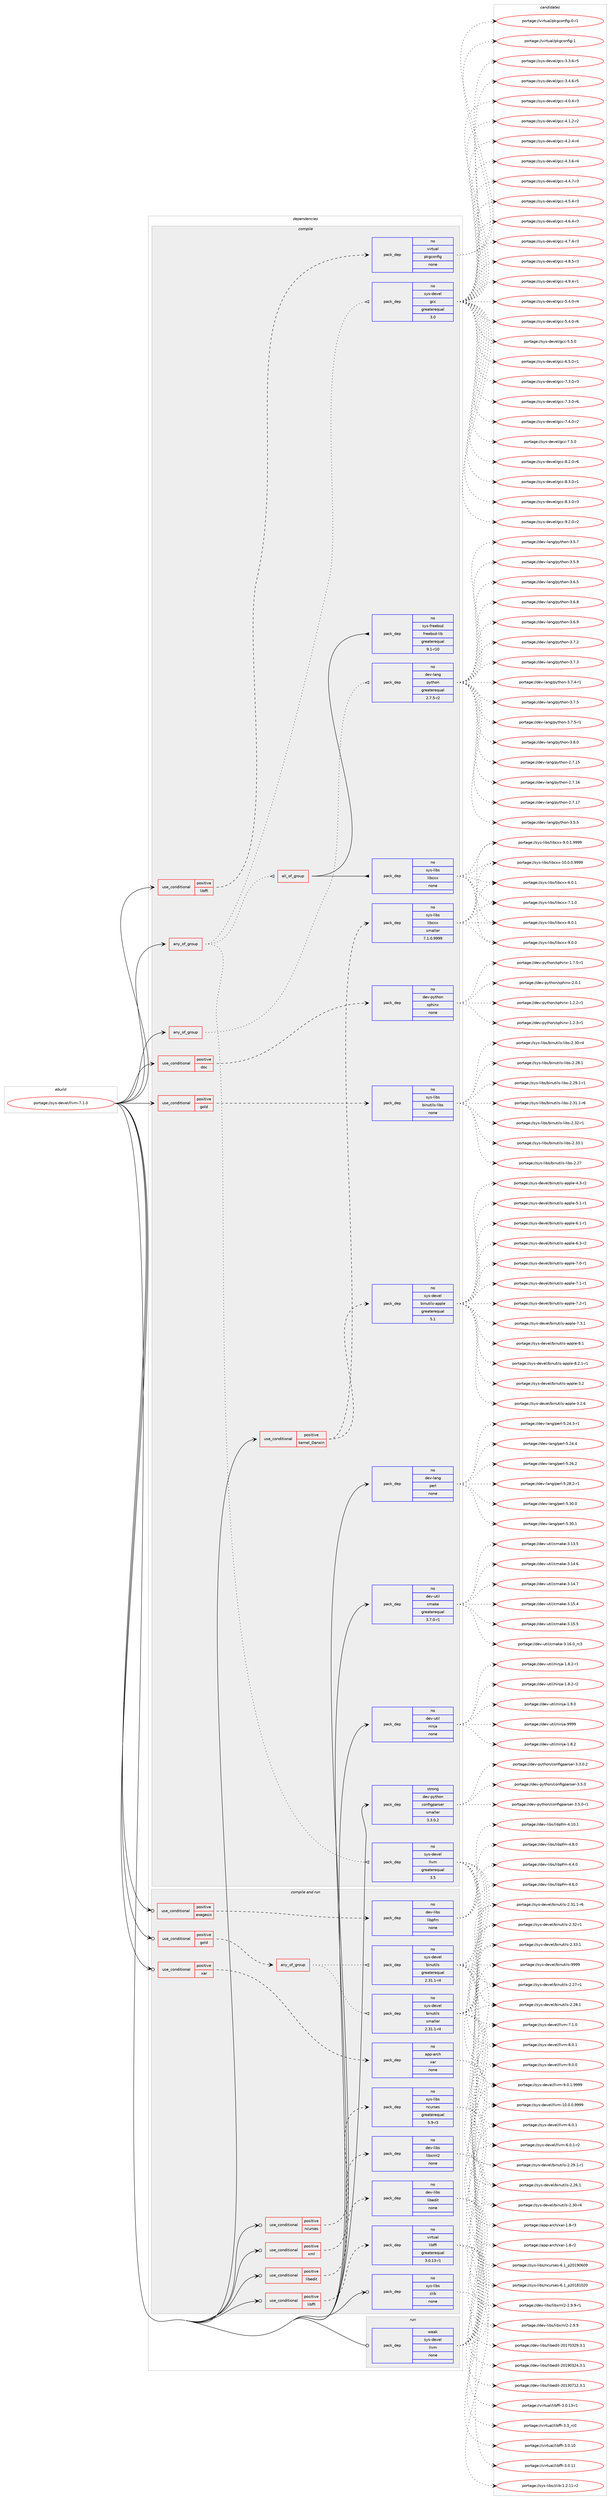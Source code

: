 digraph prolog {

# *************
# Graph options
# *************

newrank=true;
concentrate=true;
compound=true;
graph [rankdir=LR,fontname=Helvetica,fontsize=10,ranksep=1.5];#, ranksep=2.5, nodesep=0.2];
edge  [arrowhead=vee];
node  [fontname=Helvetica,fontsize=10];

# **********
# The ebuild
# **********

subgraph cluster_leftcol {
color=gray;
rank=same;
label=<<i>ebuild</i>>;
id [label="portage://sys-devel/llvm-7.1.0", color=red, width=4, href="../sys-devel/llvm-7.1.0.svg"];
}

# ****************
# The dependencies
# ****************

subgraph cluster_midcol {
color=gray;
label=<<i>dependencies</i>>;
subgraph cluster_compile {
fillcolor="#eeeeee";
style=filled;
label=<<i>compile</i>>;
subgraph any6838 {
dependency423828 [label=<<TABLE BORDER="0" CELLBORDER="1" CELLSPACING="0" CELLPADDING="4"><TR><TD CELLPADDING="10">any_of_group</TD></TR></TABLE>>, shape=none, color=red];subgraph pack314153 {
dependency423829 [label=<<TABLE BORDER="0" CELLBORDER="1" CELLSPACING="0" CELLPADDING="4" WIDTH="220"><TR><TD ROWSPAN="6" CELLPADDING="30">pack_dep</TD></TR><TR><TD WIDTH="110">no</TD></TR><TR><TD>dev-lang</TD></TR><TR><TD>python</TD></TR><TR><TD>greaterequal</TD></TR><TR><TD>2.7.5-r2</TD></TR></TABLE>>, shape=none, color=blue];
}
dependency423828:e -> dependency423829:w [weight=20,style="dotted",arrowhead="oinv"];
}
id:e -> dependency423828:w [weight=20,style="solid",arrowhead="vee"];
subgraph any6839 {
dependency423830 [label=<<TABLE BORDER="0" CELLBORDER="1" CELLSPACING="0" CELLPADDING="4"><TR><TD CELLPADDING="10">any_of_group</TD></TR></TABLE>>, shape=none, color=red];subgraph pack314154 {
dependency423831 [label=<<TABLE BORDER="0" CELLBORDER="1" CELLSPACING="0" CELLPADDING="4" WIDTH="220"><TR><TD ROWSPAN="6" CELLPADDING="30">pack_dep</TD></TR><TR><TD WIDTH="110">no</TD></TR><TR><TD>sys-devel</TD></TR><TR><TD>gcc</TD></TR><TR><TD>greaterequal</TD></TR><TR><TD>3.0</TD></TR></TABLE>>, shape=none, color=blue];
}
dependency423830:e -> dependency423831:w [weight=20,style="dotted",arrowhead="oinv"];
subgraph pack314155 {
dependency423832 [label=<<TABLE BORDER="0" CELLBORDER="1" CELLSPACING="0" CELLPADDING="4" WIDTH="220"><TR><TD ROWSPAN="6" CELLPADDING="30">pack_dep</TD></TR><TR><TD WIDTH="110">no</TD></TR><TR><TD>sys-devel</TD></TR><TR><TD>llvm</TD></TR><TR><TD>greaterequal</TD></TR><TR><TD>3.5</TD></TR></TABLE>>, shape=none, color=blue];
}
dependency423830:e -> dependency423832:w [weight=20,style="dotted",arrowhead="oinv"];
subgraph all235 {
dependency423833 [label=<<TABLE BORDER="0" CELLBORDER="1" CELLSPACING="0" CELLPADDING="4"><TR><TD CELLPADDING="10">all_of_group</TD></TR></TABLE>>, shape=none, color=red];subgraph pack314156 {
dependency423834 [label=<<TABLE BORDER="0" CELLBORDER="1" CELLSPACING="0" CELLPADDING="4" WIDTH="220"><TR><TD ROWSPAN="6" CELLPADDING="30">pack_dep</TD></TR><TR><TD WIDTH="110">no</TD></TR><TR><TD>sys-freebsd</TD></TR><TR><TD>freebsd-lib</TD></TR><TR><TD>greaterequal</TD></TR><TR><TD>9.1-r10</TD></TR></TABLE>>, shape=none, color=blue];
}
dependency423833:e -> dependency423834:w [weight=20,style="solid",arrowhead="inv"];
subgraph pack314157 {
dependency423835 [label=<<TABLE BORDER="0" CELLBORDER="1" CELLSPACING="0" CELLPADDING="4" WIDTH="220"><TR><TD ROWSPAN="6" CELLPADDING="30">pack_dep</TD></TR><TR><TD WIDTH="110">no</TD></TR><TR><TD>sys-libs</TD></TR><TR><TD>libcxx</TD></TR><TR><TD>none</TD></TR><TR><TD></TD></TR></TABLE>>, shape=none, color=blue];
}
dependency423833:e -> dependency423835:w [weight=20,style="solid",arrowhead="inv"];
}
dependency423830:e -> dependency423833:w [weight=20,style="dotted",arrowhead="oinv"];
}
id:e -> dependency423830:w [weight=20,style="solid",arrowhead="vee"];
subgraph cond102605 {
dependency423836 [label=<<TABLE BORDER="0" CELLBORDER="1" CELLSPACING="0" CELLPADDING="4"><TR><TD ROWSPAN="3" CELLPADDING="10">use_conditional</TD></TR><TR><TD>positive</TD></TR><TR><TD>doc</TD></TR></TABLE>>, shape=none, color=red];
subgraph pack314158 {
dependency423837 [label=<<TABLE BORDER="0" CELLBORDER="1" CELLSPACING="0" CELLPADDING="4" WIDTH="220"><TR><TD ROWSPAN="6" CELLPADDING="30">pack_dep</TD></TR><TR><TD WIDTH="110">no</TD></TR><TR><TD>dev-python</TD></TR><TR><TD>sphinx</TD></TR><TR><TD>none</TD></TR><TR><TD></TD></TR></TABLE>>, shape=none, color=blue];
}
dependency423836:e -> dependency423837:w [weight=20,style="dashed",arrowhead="vee"];
}
id:e -> dependency423836:w [weight=20,style="solid",arrowhead="vee"];
subgraph cond102606 {
dependency423838 [label=<<TABLE BORDER="0" CELLBORDER="1" CELLSPACING="0" CELLPADDING="4"><TR><TD ROWSPAN="3" CELLPADDING="10">use_conditional</TD></TR><TR><TD>positive</TD></TR><TR><TD>gold</TD></TR></TABLE>>, shape=none, color=red];
subgraph pack314159 {
dependency423839 [label=<<TABLE BORDER="0" CELLBORDER="1" CELLSPACING="0" CELLPADDING="4" WIDTH="220"><TR><TD ROWSPAN="6" CELLPADDING="30">pack_dep</TD></TR><TR><TD WIDTH="110">no</TD></TR><TR><TD>sys-libs</TD></TR><TR><TD>binutils-libs</TD></TR><TR><TD>none</TD></TR><TR><TD></TD></TR></TABLE>>, shape=none, color=blue];
}
dependency423838:e -> dependency423839:w [weight=20,style="dashed",arrowhead="vee"];
}
id:e -> dependency423838:w [weight=20,style="solid",arrowhead="vee"];
subgraph cond102607 {
dependency423840 [label=<<TABLE BORDER="0" CELLBORDER="1" CELLSPACING="0" CELLPADDING="4"><TR><TD ROWSPAN="3" CELLPADDING="10">use_conditional</TD></TR><TR><TD>positive</TD></TR><TR><TD>kernel_Darwin</TD></TR></TABLE>>, shape=none, color=red];
subgraph pack314160 {
dependency423841 [label=<<TABLE BORDER="0" CELLBORDER="1" CELLSPACING="0" CELLPADDING="4" WIDTH="220"><TR><TD ROWSPAN="6" CELLPADDING="30">pack_dep</TD></TR><TR><TD WIDTH="110">no</TD></TR><TR><TD>sys-libs</TD></TR><TR><TD>libcxx</TD></TR><TR><TD>smaller</TD></TR><TR><TD>7.1.0.9999</TD></TR></TABLE>>, shape=none, color=blue];
}
dependency423840:e -> dependency423841:w [weight=20,style="dashed",arrowhead="vee"];
subgraph pack314161 {
dependency423842 [label=<<TABLE BORDER="0" CELLBORDER="1" CELLSPACING="0" CELLPADDING="4" WIDTH="220"><TR><TD ROWSPAN="6" CELLPADDING="30">pack_dep</TD></TR><TR><TD WIDTH="110">no</TD></TR><TR><TD>sys-devel</TD></TR><TR><TD>binutils-apple</TD></TR><TR><TD>greaterequal</TD></TR><TR><TD>5.1</TD></TR></TABLE>>, shape=none, color=blue];
}
dependency423840:e -> dependency423842:w [weight=20,style="dashed",arrowhead="vee"];
}
id:e -> dependency423840:w [weight=20,style="solid",arrowhead="vee"];
subgraph cond102608 {
dependency423843 [label=<<TABLE BORDER="0" CELLBORDER="1" CELLSPACING="0" CELLPADDING="4"><TR><TD ROWSPAN="3" CELLPADDING="10">use_conditional</TD></TR><TR><TD>positive</TD></TR><TR><TD>libffi</TD></TR></TABLE>>, shape=none, color=red];
subgraph pack314162 {
dependency423844 [label=<<TABLE BORDER="0" CELLBORDER="1" CELLSPACING="0" CELLPADDING="4" WIDTH="220"><TR><TD ROWSPAN="6" CELLPADDING="30">pack_dep</TD></TR><TR><TD WIDTH="110">no</TD></TR><TR><TD>virtual</TD></TR><TR><TD>pkgconfig</TD></TR><TR><TD>none</TD></TR><TR><TD></TD></TR></TABLE>>, shape=none, color=blue];
}
dependency423843:e -> dependency423844:w [weight=20,style="dashed",arrowhead="vee"];
}
id:e -> dependency423843:w [weight=20,style="solid",arrowhead="vee"];
subgraph pack314163 {
dependency423845 [label=<<TABLE BORDER="0" CELLBORDER="1" CELLSPACING="0" CELLPADDING="4" WIDTH="220"><TR><TD ROWSPAN="6" CELLPADDING="30">pack_dep</TD></TR><TR><TD WIDTH="110">no</TD></TR><TR><TD>dev-lang</TD></TR><TR><TD>perl</TD></TR><TR><TD>none</TD></TR><TR><TD></TD></TR></TABLE>>, shape=none, color=blue];
}
id:e -> dependency423845:w [weight=20,style="solid",arrowhead="vee"];
subgraph pack314164 {
dependency423846 [label=<<TABLE BORDER="0" CELLBORDER="1" CELLSPACING="0" CELLPADDING="4" WIDTH="220"><TR><TD ROWSPAN="6" CELLPADDING="30">pack_dep</TD></TR><TR><TD WIDTH="110">no</TD></TR><TR><TD>dev-util</TD></TR><TR><TD>cmake</TD></TR><TR><TD>greaterequal</TD></TR><TR><TD>3.7.0-r1</TD></TR></TABLE>>, shape=none, color=blue];
}
id:e -> dependency423846:w [weight=20,style="solid",arrowhead="vee"];
subgraph pack314165 {
dependency423847 [label=<<TABLE BORDER="0" CELLBORDER="1" CELLSPACING="0" CELLPADDING="4" WIDTH="220"><TR><TD ROWSPAN="6" CELLPADDING="30">pack_dep</TD></TR><TR><TD WIDTH="110">no</TD></TR><TR><TD>dev-util</TD></TR><TR><TD>ninja</TD></TR><TR><TD>none</TD></TR><TR><TD></TD></TR></TABLE>>, shape=none, color=blue];
}
id:e -> dependency423847:w [weight=20,style="solid",arrowhead="vee"];
subgraph pack314166 {
dependency423848 [label=<<TABLE BORDER="0" CELLBORDER="1" CELLSPACING="0" CELLPADDING="4" WIDTH="220"><TR><TD ROWSPAN="6" CELLPADDING="30">pack_dep</TD></TR><TR><TD WIDTH="110">strong</TD></TR><TR><TD>dev-python</TD></TR><TR><TD>configparser</TD></TR><TR><TD>smaller</TD></TR><TR><TD>3.3.0.2</TD></TR></TABLE>>, shape=none, color=blue];
}
id:e -> dependency423848:w [weight=20,style="solid",arrowhead="vee"];
}
subgraph cluster_compileandrun {
fillcolor="#eeeeee";
style=filled;
label=<<i>compile and run</i>>;
subgraph cond102609 {
dependency423849 [label=<<TABLE BORDER="0" CELLBORDER="1" CELLSPACING="0" CELLPADDING="4"><TR><TD ROWSPAN="3" CELLPADDING="10">use_conditional</TD></TR><TR><TD>positive</TD></TR><TR><TD>exegesis</TD></TR></TABLE>>, shape=none, color=red];
subgraph pack314167 {
dependency423850 [label=<<TABLE BORDER="0" CELLBORDER="1" CELLSPACING="0" CELLPADDING="4" WIDTH="220"><TR><TD ROWSPAN="6" CELLPADDING="30">pack_dep</TD></TR><TR><TD WIDTH="110">no</TD></TR><TR><TD>dev-libs</TD></TR><TR><TD>libpfm</TD></TR><TR><TD>none</TD></TR><TR><TD></TD></TR></TABLE>>, shape=none, color=blue];
}
dependency423849:e -> dependency423850:w [weight=20,style="dashed",arrowhead="vee"];
}
id:e -> dependency423849:w [weight=20,style="solid",arrowhead="odotvee"];
subgraph cond102610 {
dependency423851 [label=<<TABLE BORDER="0" CELLBORDER="1" CELLSPACING="0" CELLPADDING="4"><TR><TD ROWSPAN="3" CELLPADDING="10">use_conditional</TD></TR><TR><TD>positive</TD></TR><TR><TD>gold</TD></TR></TABLE>>, shape=none, color=red];
subgraph any6840 {
dependency423852 [label=<<TABLE BORDER="0" CELLBORDER="1" CELLSPACING="0" CELLPADDING="4"><TR><TD CELLPADDING="10">any_of_group</TD></TR></TABLE>>, shape=none, color=red];subgraph pack314168 {
dependency423853 [label=<<TABLE BORDER="0" CELLBORDER="1" CELLSPACING="0" CELLPADDING="4" WIDTH="220"><TR><TD ROWSPAN="6" CELLPADDING="30">pack_dep</TD></TR><TR><TD WIDTH="110">no</TD></TR><TR><TD>sys-devel</TD></TR><TR><TD>binutils</TD></TR><TR><TD>greaterequal</TD></TR><TR><TD>2.31.1-r4</TD></TR></TABLE>>, shape=none, color=blue];
}
dependency423852:e -> dependency423853:w [weight=20,style="dotted",arrowhead="oinv"];
subgraph pack314169 {
dependency423854 [label=<<TABLE BORDER="0" CELLBORDER="1" CELLSPACING="0" CELLPADDING="4" WIDTH="220"><TR><TD ROWSPAN="6" CELLPADDING="30">pack_dep</TD></TR><TR><TD WIDTH="110">no</TD></TR><TR><TD>sys-devel</TD></TR><TR><TD>binutils</TD></TR><TR><TD>smaller</TD></TR><TR><TD>2.31.1-r4</TD></TR></TABLE>>, shape=none, color=blue];
}
dependency423852:e -> dependency423854:w [weight=20,style="dotted",arrowhead="oinv"];
}
dependency423851:e -> dependency423852:w [weight=20,style="dashed",arrowhead="vee"];
}
id:e -> dependency423851:w [weight=20,style="solid",arrowhead="odotvee"];
subgraph cond102611 {
dependency423855 [label=<<TABLE BORDER="0" CELLBORDER="1" CELLSPACING="0" CELLPADDING="4"><TR><TD ROWSPAN="3" CELLPADDING="10">use_conditional</TD></TR><TR><TD>positive</TD></TR><TR><TD>libedit</TD></TR></TABLE>>, shape=none, color=red];
subgraph pack314170 {
dependency423856 [label=<<TABLE BORDER="0" CELLBORDER="1" CELLSPACING="0" CELLPADDING="4" WIDTH="220"><TR><TD ROWSPAN="6" CELLPADDING="30">pack_dep</TD></TR><TR><TD WIDTH="110">no</TD></TR><TR><TD>dev-libs</TD></TR><TR><TD>libedit</TD></TR><TR><TD>none</TD></TR><TR><TD></TD></TR></TABLE>>, shape=none, color=blue];
}
dependency423855:e -> dependency423856:w [weight=20,style="dashed",arrowhead="vee"];
}
id:e -> dependency423855:w [weight=20,style="solid",arrowhead="odotvee"];
subgraph cond102612 {
dependency423857 [label=<<TABLE BORDER="0" CELLBORDER="1" CELLSPACING="0" CELLPADDING="4"><TR><TD ROWSPAN="3" CELLPADDING="10">use_conditional</TD></TR><TR><TD>positive</TD></TR><TR><TD>libffi</TD></TR></TABLE>>, shape=none, color=red];
subgraph pack314171 {
dependency423858 [label=<<TABLE BORDER="0" CELLBORDER="1" CELLSPACING="0" CELLPADDING="4" WIDTH="220"><TR><TD ROWSPAN="6" CELLPADDING="30">pack_dep</TD></TR><TR><TD WIDTH="110">no</TD></TR><TR><TD>virtual</TD></TR><TR><TD>libffi</TD></TR><TR><TD>greaterequal</TD></TR><TR><TD>3.0.13-r1</TD></TR></TABLE>>, shape=none, color=blue];
}
dependency423857:e -> dependency423858:w [weight=20,style="dashed",arrowhead="vee"];
}
id:e -> dependency423857:w [weight=20,style="solid",arrowhead="odotvee"];
subgraph cond102613 {
dependency423859 [label=<<TABLE BORDER="0" CELLBORDER="1" CELLSPACING="0" CELLPADDING="4"><TR><TD ROWSPAN="3" CELLPADDING="10">use_conditional</TD></TR><TR><TD>positive</TD></TR><TR><TD>ncurses</TD></TR></TABLE>>, shape=none, color=red];
subgraph pack314172 {
dependency423860 [label=<<TABLE BORDER="0" CELLBORDER="1" CELLSPACING="0" CELLPADDING="4" WIDTH="220"><TR><TD ROWSPAN="6" CELLPADDING="30">pack_dep</TD></TR><TR><TD WIDTH="110">no</TD></TR><TR><TD>sys-libs</TD></TR><TR><TD>ncurses</TD></TR><TR><TD>greaterequal</TD></TR><TR><TD>5.9-r3</TD></TR></TABLE>>, shape=none, color=blue];
}
dependency423859:e -> dependency423860:w [weight=20,style="dashed",arrowhead="vee"];
}
id:e -> dependency423859:w [weight=20,style="solid",arrowhead="odotvee"];
subgraph cond102614 {
dependency423861 [label=<<TABLE BORDER="0" CELLBORDER="1" CELLSPACING="0" CELLPADDING="4"><TR><TD ROWSPAN="3" CELLPADDING="10">use_conditional</TD></TR><TR><TD>positive</TD></TR><TR><TD>xar</TD></TR></TABLE>>, shape=none, color=red];
subgraph pack314173 {
dependency423862 [label=<<TABLE BORDER="0" CELLBORDER="1" CELLSPACING="0" CELLPADDING="4" WIDTH="220"><TR><TD ROWSPAN="6" CELLPADDING="30">pack_dep</TD></TR><TR><TD WIDTH="110">no</TD></TR><TR><TD>app-arch</TD></TR><TR><TD>xar</TD></TR><TR><TD>none</TD></TR><TR><TD></TD></TR></TABLE>>, shape=none, color=blue];
}
dependency423861:e -> dependency423862:w [weight=20,style="dashed",arrowhead="vee"];
}
id:e -> dependency423861:w [weight=20,style="solid",arrowhead="odotvee"];
subgraph cond102615 {
dependency423863 [label=<<TABLE BORDER="0" CELLBORDER="1" CELLSPACING="0" CELLPADDING="4"><TR><TD ROWSPAN="3" CELLPADDING="10">use_conditional</TD></TR><TR><TD>positive</TD></TR><TR><TD>xml</TD></TR></TABLE>>, shape=none, color=red];
subgraph pack314174 {
dependency423864 [label=<<TABLE BORDER="0" CELLBORDER="1" CELLSPACING="0" CELLPADDING="4" WIDTH="220"><TR><TD ROWSPAN="6" CELLPADDING="30">pack_dep</TD></TR><TR><TD WIDTH="110">no</TD></TR><TR><TD>dev-libs</TD></TR><TR><TD>libxml2</TD></TR><TR><TD>none</TD></TR><TR><TD></TD></TR></TABLE>>, shape=none, color=blue];
}
dependency423863:e -> dependency423864:w [weight=20,style="dashed",arrowhead="vee"];
}
id:e -> dependency423863:w [weight=20,style="solid",arrowhead="odotvee"];
subgraph pack314175 {
dependency423865 [label=<<TABLE BORDER="0" CELLBORDER="1" CELLSPACING="0" CELLPADDING="4" WIDTH="220"><TR><TD ROWSPAN="6" CELLPADDING="30">pack_dep</TD></TR><TR><TD WIDTH="110">no</TD></TR><TR><TD>sys-libs</TD></TR><TR><TD>zlib</TD></TR><TR><TD>none</TD></TR><TR><TD></TD></TR></TABLE>>, shape=none, color=blue];
}
id:e -> dependency423865:w [weight=20,style="solid",arrowhead="odotvee"];
}
subgraph cluster_run {
fillcolor="#eeeeee";
style=filled;
label=<<i>run</i>>;
subgraph pack314176 {
dependency423866 [label=<<TABLE BORDER="0" CELLBORDER="1" CELLSPACING="0" CELLPADDING="4" WIDTH="220"><TR><TD ROWSPAN="6" CELLPADDING="30">pack_dep</TD></TR><TR><TD WIDTH="110">weak</TD></TR><TR><TD>sys-devel</TD></TR><TR><TD>llvm</TD></TR><TR><TD>none</TD></TR><TR><TD></TD></TR></TABLE>>, shape=none, color=blue];
}
id:e -> dependency423866:w [weight=20,style="solid",arrowhead="odot"];
}
}

# **************
# The candidates
# **************

subgraph cluster_choices {
rank=same;
color=gray;
label=<<i>candidates</i>>;

subgraph choice314153 {
color=black;
nodesep=1;
choiceportage10010111845108971101034711212111610411111045504655464953 [label="portage://dev-lang/python-2.7.15", color=red, width=4,href="../dev-lang/python-2.7.15.svg"];
choiceportage10010111845108971101034711212111610411111045504655464954 [label="portage://dev-lang/python-2.7.16", color=red, width=4,href="../dev-lang/python-2.7.16.svg"];
choiceportage10010111845108971101034711212111610411111045504655464955 [label="portage://dev-lang/python-2.7.17", color=red, width=4,href="../dev-lang/python-2.7.17.svg"];
choiceportage100101118451089711010347112121116104111110455146534653 [label="portage://dev-lang/python-3.5.5", color=red, width=4,href="../dev-lang/python-3.5.5.svg"];
choiceportage100101118451089711010347112121116104111110455146534655 [label="portage://dev-lang/python-3.5.7", color=red, width=4,href="../dev-lang/python-3.5.7.svg"];
choiceportage100101118451089711010347112121116104111110455146534657 [label="portage://dev-lang/python-3.5.9", color=red, width=4,href="../dev-lang/python-3.5.9.svg"];
choiceportage100101118451089711010347112121116104111110455146544653 [label="portage://dev-lang/python-3.6.5", color=red, width=4,href="../dev-lang/python-3.6.5.svg"];
choiceportage100101118451089711010347112121116104111110455146544656 [label="portage://dev-lang/python-3.6.8", color=red, width=4,href="../dev-lang/python-3.6.8.svg"];
choiceportage100101118451089711010347112121116104111110455146544657 [label="portage://dev-lang/python-3.6.9", color=red, width=4,href="../dev-lang/python-3.6.9.svg"];
choiceportage100101118451089711010347112121116104111110455146554650 [label="portage://dev-lang/python-3.7.2", color=red, width=4,href="../dev-lang/python-3.7.2.svg"];
choiceportage100101118451089711010347112121116104111110455146554651 [label="portage://dev-lang/python-3.7.3", color=red, width=4,href="../dev-lang/python-3.7.3.svg"];
choiceportage1001011184510897110103471121211161041111104551465546524511449 [label="portage://dev-lang/python-3.7.4-r1", color=red, width=4,href="../dev-lang/python-3.7.4-r1.svg"];
choiceportage100101118451089711010347112121116104111110455146554653 [label="portage://dev-lang/python-3.7.5", color=red, width=4,href="../dev-lang/python-3.7.5.svg"];
choiceportage1001011184510897110103471121211161041111104551465546534511449 [label="portage://dev-lang/python-3.7.5-r1", color=red, width=4,href="../dev-lang/python-3.7.5-r1.svg"];
choiceportage100101118451089711010347112121116104111110455146564648 [label="portage://dev-lang/python-3.8.0", color=red, width=4,href="../dev-lang/python-3.8.0.svg"];
dependency423829:e -> choiceportage10010111845108971101034711212111610411111045504655464953:w [style=dotted,weight="100"];
dependency423829:e -> choiceportage10010111845108971101034711212111610411111045504655464954:w [style=dotted,weight="100"];
dependency423829:e -> choiceportage10010111845108971101034711212111610411111045504655464955:w [style=dotted,weight="100"];
dependency423829:e -> choiceportage100101118451089711010347112121116104111110455146534653:w [style=dotted,weight="100"];
dependency423829:e -> choiceportage100101118451089711010347112121116104111110455146534655:w [style=dotted,weight="100"];
dependency423829:e -> choiceportage100101118451089711010347112121116104111110455146534657:w [style=dotted,weight="100"];
dependency423829:e -> choiceportage100101118451089711010347112121116104111110455146544653:w [style=dotted,weight="100"];
dependency423829:e -> choiceportage100101118451089711010347112121116104111110455146544656:w [style=dotted,weight="100"];
dependency423829:e -> choiceportage100101118451089711010347112121116104111110455146544657:w [style=dotted,weight="100"];
dependency423829:e -> choiceportage100101118451089711010347112121116104111110455146554650:w [style=dotted,weight="100"];
dependency423829:e -> choiceportage100101118451089711010347112121116104111110455146554651:w [style=dotted,weight="100"];
dependency423829:e -> choiceportage1001011184510897110103471121211161041111104551465546524511449:w [style=dotted,weight="100"];
dependency423829:e -> choiceportage100101118451089711010347112121116104111110455146554653:w [style=dotted,weight="100"];
dependency423829:e -> choiceportage1001011184510897110103471121211161041111104551465546534511449:w [style=dotted,weight="100"];
dependency423829:e -> choiceportage100101118451089711010347112121116104111110455146564648:w [style=dotted,weight="100"];
}
subgraph choice314154 {
color=black;
nodesep=1;
choiceportage115121115451001011181011084710399994551465146544511453 [label="portage://sys-devel/gcc-3.3.6-r5", color=red, width=4,href="../sys-devel/gcc-3.3.6-r5.svg"];
choiceportage115121115451001011181011084710399994551465246544511453 [label="portage://sys-devel/gcc-3.4.6-r5", color=red, width=4,href="../sys-devel/gcc-3.4.6-r5.svg"];
choiceportage115121115451001011181011084710399994552464846524511451 [label="portage://sys-devel/gcc-4.0.4-r3", color=red, width=4,href="../sys-devel/gcc-4.0.4-r3.svg"];
choiceportage115121115451001011181011084710399994552464946504511450 [label="portage://sys-devel/gcc-4.1.2-r2", color=red, width=4,href="../sys-devel/gcc-4.1.2-r2.svg"];
choiceportage115121115451001011181011084710399994552465046524511452 [label="portage://sys-devel/gcc-4.2.4-r4", color=red, width=4,href="../sys-devel/gcc-4.2.4-r4.svg"];
choiceportage115121115451001011181011084710399994552465146544511452 [label="portage://sys-devel/gcc-4.3.6-r4", color=red, width=4,href="../sys-devel/gcc-4.3.6-r4.svg"];
choiceportage115121115451001011181011084710399994552465246554511451 [label="portage://sys-devel/gcc-4.4.7-r3", color=red, width=4,href="../sys-devel/gcc-4.4.7-r3.svg"];
choiceportage115121115451001011181011084710399994552465346524511451 [label="portage://sys-devel/gcc-4.5.4-r3", color=red, width=4,href="../sys-devel/gcc-4.5.4-r3.svg"];
choiceportage115121115451001011181011084710399994552465446524511451 [label="portage://sys-devel/gcc-4.6.4-r3", color=red, width=4,href="../sys-devel/gcc-4.6.4-r3.svg"];
choiceportage115121115451001011181011084710399994552465546524511451 [label="portage://sys-devel/gcc-4.7.4-r3", color=red, width=4,href="../sys-devel/gcc-4.7.4-r3.svg"];
choiceportage115121115451001011181011084710399994552465646534511451 [label="portage://sys-devel/gcc-4.8.5-r3", color=red, width=4,href="../sys-devel/gcc-4.8.5-r3.svg"];
choiceportage115121115451001011181011084710399994552465746524511449 [label="portage://sys-devel/gcc-4.9.4-r1", color=red, width=4,href="../sys-devel/gcc-4.9.4-r1.svg"];
choiceportage115121115451001011181011084710399994553465246484511452 [label="portage://sys-devel/gcc-5.4.0-r4", color=red, width=4,href="../sys-devel/gcc-5.4.0-r4.svg"];
choiceportage115121115451001011181011084710399994553465246484511454 [label="portage://sys-devel/gcc-5.4.0-r6", color=red, width=4,href="../sys-devel/gcc-5.4.0-r6.svg"];
choiceportage11512111545100101118101108471039999455346534648 [label="portage://sys-devel/gcc-5.5.0", color=red, width=4,href="../sys-devel/gcc-5.5.0.svg"];
choiceportage115121115451001011181011084710399994554465346484511449 [label="portage://sys-devel/gcc-6.5.0-r1", color=red, width=4,href="../sys-devel/gcc-6.5.0-r1.svg"];
choiceportage115121115451001011181011084710399994555465146484511451 [label="portage://sys-devel/gcc-7.3.0-r3", color=red, width=4,href="../sys-devel/gcc-7.3.0-r3.svg"];
choiceportage115121115451001011181011084710399994555465146484511454 [label="portage://sys-devel/gcc-7.3.0-r6", color=red, width=4,href="../sys-devel/gcc-7.3.0-r6.svg"];
choiceportage115121115451001011181011084710399994555465246484511450 [label="portage://sys-devel/gcc-7.4.0-r2", color=red, width=4,href="../sys-devel/gcc-7.4.0-r2.svg"];
choiceportage11512111545100101118101108471039999455546534648 [label="portage://sys-devel/gcc-7.5.0", color=red, width=4,href="../sys-devel/gcc-7.5.0.svg"];
choiceportage115121115451001011181011084710399994556465046484511454 [label="portage://sys-devel/gcc-8.2.0-r6", color=red, width=4,href="../sys-devel/gcc-8.2.0-r6.svg"];
choiceportage115121115451001011181011084710399994556465146484511449 [label="portage://sys-devel/gcc-8.3.0-r1", color=red, width=4,href="../sys-devel/gcc-8.3.0-r1.svg"];
choiceportage115121115451001011181011084710399994556465146484511451 [label="portage://sys-devel/gcc-8.3.0-r3", color=red, width=4,href="../sys-devel/gcc-8.3.0-r3.svg"];
choiceportage115121115451001011181011084710399994557465046484511450 [label="portage://sys-devel/gcc-9.2.0-r2", color=red, width=4,href="../sys-devel/gcc-9.2.0-r2.svg"];
dependency423831:e -> choiceportage115121115451001011181011084710399994551465146544511453:w [style=dotted,weight="100"];
dependency423831:e -> choiceportage115121115451001011181011084710399994551465246544511453:w [style=dotted,weight="100"];
dependency423831:e -> choiceportage115121115451001011181011084710399994552464846524511451:w [style=dotted,weight="100"];
dependency423831:e -> choiceportage115121115451001011181011084710399994552464946504511450:w [style=dotted,weight="100"];
dependency423831:e -> choiceportage115121115451001011181011084710399994552465046524511452:w [style=dotted,weight="100"];
dependency423831:e -> choiceportage115121115451001011181011084710399994552465146544511452:w [style=dotted,weight="100"];
dependency423831:e -> choiceportage115121115451001011181011084710399994552465246554511451:w [style=dotted,weight="100"];
dependency423831:e -> choiceportage115121115451001011181011084710399994552465346524511451:w [style=dotted,weight="100"];
dependency423831:e -> choiceportage115121115451001011181011084710399994552465446524511451:w [style=dotted,weight="100"];
dependency423831:e -> choiceportage115121115451001011181011084710399994552465546524511451:w [style=dotted,weight="100"];
dependency423831:e -> choiceportage115121115451001011181011084710399994552465646534511451:w [style=dotted,weight="100"];
dependency423831:e -> choiceportage115121115451001011181011084710399994552465746524511449:w [style=dotted,weight="100"];
dependency423831:e -> choiceportage115121115451001011181011084710399994553465246484511452:w [style=dotted,weight="100"];
dependency423831:e -> choiceportage115121115451001011181011084710399994553465246484511454:w [style=dotted,weight="100"];
dependency423831:e -> choiceportage11512111545100101118101108471039999455346534648:w [style=dotted,weight="100"];
dependency423831:e -> choiceportage115121115451001011181011084710399994554465346484511449:w [style=dotted,weight="100"];
dependency423831:e -> choiceportage115121115451001011181011084710399994555465146484511451:w [style=dotted,weight="100"];
dependency423831:e -> choiceportage115121115451001011181011084710399994555465146484511454:w [style=dotted,weight="100"];
dependency423831:e -> choiceportage115121115451001011181011084710399994555465246484511450:w [style=dotted,weight="100"];
dependency423831:e -> choiceportage11512111545100101118101108471039999455546534648:w [style=dotted,weight="100"];
dependency423831:e -> choiceportage115121115451001011181011084710399994556465046484511454:w [style=dotted,weight="100"];
dependency423831:e -> choiceportage115121115451001011181011084710399994556465146484511449:w [style=dotted,weight="100"];
dependency423831:e -> choiceportage115121115451001011181011084710399994556465146484511451:w [style=dotted,weight="100"];
dependency423831:e -> choiceportage115121115451001011181011084710399994557465046484511450:w [style=dotted,weight="100"];
}
subgraph choice314155 {
color=black;
nodesep=1;
choiceportage1151211154510010111810110847108108118109454948464846484657575757 [label="portage://sys-devel/llvm-10.0.0.9999", color=red, width=4,href="../sys-devel/llvm-10.0.0.9999.svg"];
choiceportage1151211154510010111810110847108108118109455446484649 [label="portage://sys-devel/llvm-6.0.1", color=red, width=4,href="../sys-devel/llvm-6.0.1.svg"];
choiceportage11512111545100101118101108471081081181094554464846494511450 [label="portage://sys-devel/llvm-6.0.1-r2", color=red, width=4,href="../sys-devel/llvm-6.0.1-r2.svg"];
choiceportage1151211154510010111810110847108108118109455546494648 [label="portage://sys-devel/llvm-7.1.0", color=red, width=4,href="../sys-devel/llvm-7.1.0.svg"];
choiceportage1151211154510010111810110847108108118109455646484649 [label="portage://sys-devel/llvm-8.0.1", color=red, width=4,href="../sys-devel/llvm-8.0.1.svg"];
choiceportage1151211154510010111810110847108108118109455746484648 [label="portage://sys-devel/llvm-9.0.0", color=red, width=4,href="../sys-devel/llvm-9.0.0.svg"];
choiceportage11512111545100101118101108471081081181094557464846494657575757 [label="portage://sys-devel/llvm-9.0.1.9999", color=red, width=4,href="../sys-devel/llvm-9.0.1.9999.svg"];
dependency423832:e -> choiceportage1151211154510010111810110847108108118109454948464846484657575757:w [style=dotted,weight="100"];
dependency423832:e -> choiceportage1151211154510010111810110847108108118109455446484649:w [style=dotted,weight="100"];
dependency423832:e -> choiceportage11512111545100101118101108471081081181094554464846494511450:w [style=dotted,weight="100"];
dependency423832:e -> choiceportage1151211154510010111810110847108108118109455546494648:w [style=dotted,weight="100"];
dependency423832:e -> choiceportage1151211154510010111810110847108108118109455646484649:w [style=dotted,weight="100"];
dependency423832:e -> choiceportage1151211154510010111810110847108108118109455746484648:w [style=dotted,weight="100"];
dependency423832:e -> choiceportage11512111545100101118101108471081081181094557464846494657575757:w [style=dotted,weight="100"];
}
subgraph choice314156 {
color=black;
nodesep=1;
}
subgraph choice314157 {
color=black;
nodesep=1;
choiceportage1151211154510810598115471081059899120120454948464846484657575757 [label="portage://sys-libs/libcxx-10.0.0.9999", color=red, width=4,href="../sys-libs/libcxx-10.0.0.9999.svg"];
choiceportage1151211154510810598115471081059899120120455446484649 [label="portage://sys-libs/libcxx-6.0.1", color=red, width=4,href="../sys-libs/libcxx-6.0.1.svg"];
choiceportage1151211154510810598115471081059899120120455546494648 [label="portage://sys-libs/libcxx-7.1.0", color=red, width=4,href="../sys-libs/libcxx-7.1.0.svg"];
choiceportage1151211154510810598115471081059899120120455646484649 [label="portage://sys-libs/libcxx-8.0.1", color=red, width=4,href="../sys-libs/libcxx-8.0.1.svg"];
choiceportage1151211154510810598115471081059899120120455746484648 [label="portage://sys-libs/libcxx-9.0.0", color=red, width=4,href="../sys-libs/libcxx-9.0.0.svg"];
choiceportage11512111545108105981154710810598991201204557464846494657575757 [label="portage://sys-libs/libcxx-9.0.1.9999", color=red, width=4,href="../sys-libs/libcxx-9.0.1.9999.svg"];
dependency423835:e -> choiceportage1151211154510810598115471081059899120120454948464846484657575757:w [style=dotted,weight="100"];
dependency423835:e -> choiceportage1151211154510810598115471081059899120120455446484649:w [style=dotted,weight="100"];
dependency423835:e -> choiceportage1151211154510810598115471081059899120120455546494648:w [style=dotted,weight="100"];
dependency423835:e -> choiceportage1151211154510810598115471081059899120120455646484649:w [style=dotted,weight="100"];
dependency423835:e -> choiceportage1151211154510810598115471081059899120120455746484648:w [style=dotted,weight="100"];
dependency423835:e -> choiceportage11512111545108105981154710810598991201204557464846494657575757:w [style=dotted,weight="100"];
}
subgraph choice314158 {
color=black;
nodesep=1;
choiceportage10010111845112121116104111110471151121041051101204549465046504511449 [label="portage://dev-python/sphinx-1.2.2-r1", color=red, width=4,href="../dev-python/sphinx-1.2.2-r1.svg"];
choiceportage10010111845112121116104111110471151121041051101204549465046514511449 [label="portage://dev-python/sphinx-1.2.3-r1", color=red, width=4,href="../dev-python/sphinx-1.2.3-r1.svg"];
choiceportage10010111845112121116104111110471151121041051101204549465546534511449 [label="portage://dev-python/sphinx-1.7.5-r1", color=red, width=4,href="../dev-python/sphinx-1.7.5-r1.svg"];
choiceportage1001011184511212111610411111047115112104105110120455046484649 [label="portage://dev-python/sphinx-2.0.1", color=red, width=4,href="../dev-python/sphinx-2.0.1.svg"];
dependency423837:e -> choiceportage10010111845112121116104111110471151121041051101204549465046504511449:w [style=dotted,weight="100"];
dependency423837:e -> choiceportage10010111845112121116104111110471151121041051101204549465046514511449:w [style=dotted,weight="100"];
dependency423837:e -> choiceportage10010111845112121116104111110471151121041051101204549465546534511449:w [style=dotted,weight="100"];
dependency423837:e -> choiceportage1001011184511212111610411111047115112104105110120455046484649:w [style=dotted,weight="100"];
}
subgraph choice314159 {
color=black;
nodesep=1;
choiceportage1151211154510810598115479810511011711610510811545108105981154550465055 [label="portage://sys-libs/binutils-libs-2.27", color=red, width=4,href="../sys-libs/binutils-libs-2.27.svg"];
choiceportage11512111545108105981154798105110117116105108115451081059811545504650564649 [label="portage://sys-libs/binutils-libs-2.28.1", color=red, width=4,href="../sys-libs/binutils-libs-2.28.1.svg"];
choiceportage115121115451081059811547981051101171161051081154510810598115455046505746494511449 [label="portage://sys-libs/binutils-libs-2.29.1-r1", color=red, width=4,href="../sys-libs/binutils-libs-2.29.1-r1.svg"];
choiceportage11512111545108105981154798105110117116105108115451081059811545504651484511452 [label="portage://sys-libs/binutils-libs-2.30-r4", color=red, width=4,href="../sys-libs/binutils-libs-2.30-r4.svg"];
choiceportage115121115451081059811547981051101171161051081154510810598115455046514946494511454 [label="portage://sys-libs/binutils-libs-2.31.1-r6", color=red, width=4,href="../sys-libs/binutils-libs-2.31.1-r6.svg"];
choiceportage11512111545108105981154798105110117116105108115451081059811545504651504511449 [label="portage://sys-libs/binutils-libs-2.32-r1", color=red, width=4,href="../sys-libs/binutils-libs-2.32-r1.svg"];
choiceportage11512111545108105981154798105110117116105108115451081059811545504651514649 [label="portage://sys-libs/binutils-libs-2.33.1", color=red, width=4,href="../sys-libs/binutils-libs-2.33.1.svg"];
dependency423839:e -> choiceportage1151211154510810598115479810511011711610510811545108105981154550465055:w [style=dotted,weight="100"];
dependency423839:e -> choiceportage11512111545108105981154798105110117116105108115451081059811545504650564649:w [style=dotted,weight="100"];
dependency423839:e -> choiceportage115121115451081059811547981051101171161051081154510810598115455046505746494511449:w [style=dotted,weight="100"];
dependency423839:e -> choiceportage11512111545108105981154798105110117116105108115451081059811545504651484511452:w [style=dotted,weight="100"];
dependency423839:e -> choiceportage115121115451081059811547981051101171161051081154510810598115455046514946494511454:w [style=dotted,weight="100"];
dependency423839:e -> choiceportage11512111545108105981154798105110117116105108115451081059811545504651504511449:w [style=dotted,weight="100"];
dependency423839:e -> choiceportage11512111545108105981154798105110117116105108115451081059811545504651514649:w [style=dotted,weight="100"];
}
subgraph choice314160 {
color=black;
nodesep=1;
choiceportage1151211154510810598115471081059899120120454948464846484657575757 [label="portage://sys-libs/libcxx-10.0.0.9999", color=red, width=4,href="../sys-libs/libcxx-10.0.0.9999.svg"];
choiceportage1151211154510810598115471081059899120120455446484649 [label="portage://sys-libs/libcxx-6.0.1", color=red, width=4,href="../sys-libs/libcxx-6.0.1.svg"];
choiceportage1151211154510810598115471081059899120120455546494648 [label="portage://sys-libs/libcxx-7.1.0", color=red, width=4,href="../sys-libs/libcxx-7.1.0.svg"];
choiceportage1151211154510810598115471081059899120120455646484649 [label="portage://sys-libs/libcxx-8.0.1", color=red, width=4,href="../sys-libs/libcxx-8.0.1.svg"];
choiceportage1151211154510810598115471081059899120120455746484648 [label="portage://sys-libs/libcxx-9.0.0", color=red, width=4,href="../sys-libs/libcxx-9.0.0.svg"];
choiceportage11512111545108105981154710810598991201204557464846494657575757 [label="portage://sys-libs/libcxx-9.0.1.9999", color=red, width=4,href="../sys-libs/libcxx-9.0.1.9999.svg"];
dependency423841:e -> choiceportage1151211154510810598115471081059899120120454948464846484657575757:w [style=dotted,weight="100"];
dependency423841:e -> choiceportage1151211154510810598115471081059899120120455446484649:w [style=dotted,weight="100"];
dependency423841:e -> choiceportage1151211154510810598115471081059899120120455546494648:w [style=dotted,weight="100"];
dependency423841:e -> choiceportage1151211154510810598115471081059899120120455646484649:w [style=dotted,weight="100"];
dependency423841:e -> choiceportage1151211154510810598115471081059899120120455746484648:w [style=dotted,weight="100"];
dependency423841:e -> choiceportage11512111545108105981154710810598991201204557464846494657575757:w [style=dotted,weight="100"];
}
subgraph choice314161 {
color=black;
nodesep=1;
choiceportage115121115451001011181011084798105110117116105108115459711211210810145514650 [label="portage://sys-devel/binutils-apple-3.2", color=red, width=4,href="../sys-devel/binutils-apple-3.2.svg"];
choiceportage1151211154510010111810110847981051101171161051081154597112112108101455146504654 [label="portage://sys-devel/binutils-apple-3.2.6", color=red, width=4,href="../sys-devel/binutils-apple-3.2.6.svg"];
choiceportage1151211154510010111810110847981051101171161051081154597112112108101455246514511450 [label="portage://sys-devel/binutils-apple-4.3-r2", color=red, width=4,href="../sys-devel/binutils-apple-4.3-r2.svg"];
choiceportage1151211154510010111810110847981051101171161051081154597112112108101455346494511449 [label="portage://sys-devel/binutils-apple-5.1-r1", color=red, width=4,href="../sys-devel/binutils-apple-5.1-r1.svg"];
choiceportage1151211154510010111810110847981051101171161051081154597112112108101455446494511449 [label="portage://sys-devel/binutils-apple-6.1-r1", color=red, width=4,href="../sys-devel/binutils-apple-6.1-r1.svg"];
choiceportage1151211154510010111810110847981051101171161051081154597112112108101455446514511450 [label="portage://sys-devel/binutils-apple-6.3-r2", color=red, width=4,href="../sys-devel/binutils-apple-6.3-r2.svg"];
choiceportage1151211154510010111810110847981051101171161051081154597112112108101455546484511449 [label="portage://sys-devel/binutils-apple-7.0-r1", color=red, width=4,href="../sys-devel/binutils-apple-7.0-r1.svg"];
choiceportage1151211154510010111810110847981051101171161051081154597112112108101455546494511449 [label="portage://sys-devel/binutils-apple-7.1-r1", color=red, width=4,href="../sys-devel/binutils-apple-7.1-r1.svg"];
choiceportage1151211154510010111810110847981051101171161051081154597112112108101455546504511449 [label="portage://sys-devel/binutils-apple-7.2-r1", color=red, width=4,href="../sys-devel/binutils-apple-7.2-r1.svg"];
choiceportage1151211154510010111810110847981051101171161051081154597112112108101455546514649 [label="portage://sys-devel/binutils-apple-7.3.1", color=red, width=4,href="../sys-devel/binutils-apple-7.3.1.svg"];
choiceportage115121115451001011181011084798105110117116105108115459711211210810145564649 [label="portage://sys-devel/binutils-apple-8.1", color=red, width=4,href="../sys-devel/binutils-apple-8.1.svg"];
choiceportage11512111545100101118101108479810511011711610510811545971121121081014556465046494511449 [label="portage://sys-devel/binutils-apple-8.2.1-r1", color=red, width=4,href="../sys-devel/binutils-apple-8.2.1-r1.svg"];
dependency423842:e -> choiceportage115121115451001011181011084798105110117116105108115459711211210810145514650:w [style=dotted,weight="100"];
dependency423842:e -> choiceportage1151211154510010111810110847981051101171161051081154597112112108101455146504654:w [style=dotted,weight="100"];
dependency423842:e -> choiceportage1151211154510010111810110847981051101171161051081154597112112108101455246514511450:w [style=dotted,weight="100"];
dependency423842:e -> choiceportage1151211154510010111810110847981051101171161051081154597112112108101455346494511449:w [style=dotted,weight="100"];
dependency423842:e -> choiceportage1151211154510010111810110847981051101171161051081154597112112108101455446494511449:w [style=dotted,weight="100"];
dependency423842:e -> choiceportage1151211154510010111810110847981051101171161051081154597112112108101455446514511450:w [style=dotted,weight="100"];
dependency423842:e -> choiceportage1151211154510010111810110847981051101171161051081154597112112108101455546484511449:w [style=dotted,weight="100"];
dependency423842:e -> choiceportage1151211154510010111810110847981051101171161051081154597112112108101455546494511449:w [style=dotted,weight="100"];
dependency423842:e -> choiceportage1151211154510010111810110847981051101171161051081154597112112108101455546504511449:w [style=dotted,weight="100"];
dependency423842:e -> choiceportage1151211154510010111810110847981051101171161051081154597112112108101455546514649:w [style=dotted,weight="100"];
dependency423842:e -> choiceportage115121115451001011181011084798105110117116105108115459711211210810145564649:w [style=dotted,weight="100"];
dependency423842:e -> choiceportage11512111545100101118101108479810511011711610510811545971121121081014556465046494511449:w [style=dotted,weight="100"];
}
subgraph choice314162 {
color=black;
nodesep=1;
choiceportage11810511411611797108471121071039911111010210510345484511449 [label="portage://virtual/pkgconfig-0-r1", color=red, width=4,href="../virtual/pkgconfig-0-r1.svg"];
choiceportage1181051141161179710847112107103991111101021051034549 [label="portage://virtual/pkgconfig-1", color=red, width=4,href="../virtual/pkgconfig-1.svg"];
dependency423844:e -> choiceportage11810511411611797108471121071039911111010210510345484511449:w [style=dotted,weight="100"];
dependency423844:e -> choiceportage1181051141161179710847112107103991111101021051034549:w [style=dotted,weight="100"];
}
subgraph choice314163 {
color=black;
nodesep=1;
choiceportage100101118451089711010347112101114108455346505246514511449 [label="portage://dev-lang/perl-5.24.3-r1", color=red, width=4,href="../dev-lang/perl-5.24.3-r1.svg"];
choiceportage10010111845108971101034711210111410845534650524652 [label="portage://dev-lang/perl-5.24.4", color=red, width=4,href="../dev-lang/perl-5.24.4.svg"];
choiceportage10010111845108971101034711210111410845534650544650 [label="portage://dev-lang/perl-5.26.2", color=red, width=4,href="../dev-lang/perl-5.26.2.svg"];
choiceportage100101118451089711010347112101114108455346505646504511449 [label="portage://dev-lang/perl-5.28.2-r1", color=red, width=4,href="../dev-lang/perl-5.28.2-r1.svg"];
choiceportage10010111845108971101034711210111410845534651484648 [label="portage://dev-lang/perl-5.30.0", color=red, width=4,href="../dev-lang/perl-5.30.0.svg"];
choiceportage10010111845108971101034711210111410845534651484649 [label="portage://dev-lang/perl-5.30.1", color=red, width=4,href="../dev-lang/perl-5.30.1.svg"];
dependency423845:e -> choiceportage100101118451089711010347112101114108455346505246514511449:w [style=dotted,weight="100"];
dependency423845:e -> choiceportage10010111845108971101034711210111410845534650524652:w [style=dotted,weight="100"];
dependency423845:e -> choiceportage10010111845108971101034711210111410845534650544650:w [style=dotted,weight="100"];
dependency423845:e -> choiceportage100101118451089711010347112101114108455346505646504511449:w [style=dotted,weight="100"];
dependency423845:e -> choiceportage10010111845108971101034711210111410845534651484648:w [style=dotted,weight="100"];
dependency423845:e -> choiceportage10010111845108971101034711210111410845534651484649:w [style=dotted,weight="100"];
}
subgraph choice314164 {
color=black;
nodesep=1;
choiceportage1001011184511711610510847991099710710145514649514653 [label="portage://dev-util/cmake-3.13.5", color=red, width=4,href="../dev-util/cmake-3.13.5.svg"];
choiceportage1001011184511711610510847991099710710145514649524654 [label="portage://dev-util/cmake-3.14.6", color=red, width=4,href="../dev-util/cmake-3.14.6.svg"];
choiceportage1001011184511711610510847991099710710145514649524655 [label="portage://dev-util/cmake-3.14.7", color=red, width=4,href="../dev-util/cmake-3.14.7.svg"];
choiceportage1001011184511711610510847991099710710145514649534652 [label="portage://dev-util/cmake-3.15.4", color=red, width=4,href="../dev-util/cmake-3.15.4.svg"];
choiceportage1001011184511711610510847991099710710145514649534653 [label="portage://dev-util/cmake-3.15.5", color=red, width=4,href="../dev-util/cmake-3.15.5.svg"];
choiceportage1001011184511711610510847991099710710145514649544648951149951 [label="portage://dev-util/cmake-3.16.0_rc3", color=red, width=4,href="../dev-util/cmake-3.16.0_rc3.svg"];
dependency423846:e -> choiceportage1001011184511711610510847991099710710145514649514653:w [style=dotted,weight="100"];
dependency423846:e -> choiceportage1001011184511711610510847991099710710145514649524654:w [style=dotted,weight="100"];
dependency423846:e -> choiceportage1001011184511711610510847991099710710145514649524655:w [style=dotted,weight="100"];
dependency423846:e -> choiceportage1001011184511711610510847991099710710145514649534652:w [style=dotted,weight="100"];
dependency423846:e -> choiceportage1001011184511711610510847991099710710145514649534653:w [style=dotted,weight="100"];
dependency423846:e -> choiceportage1001011184511711610510847991099710710145514649544648951149951:w [style=dotted,weight="100"];
}
subgraph choice314165 {
color=black;
nodesep=1;
choiceportage100101118451171161051084711010511010697454946564650 [label="portage://dev-util/ninja-1.8.2", color=red, width=4,href="../dev-util/ninja-1.8.2.svg"];
choiceportage1001011184511711610510847110105110106974549465646504511449 [label="portage://dev-util/ninja-1.8.2-r1", color=red, width=4,href="../dev-util/ninja-1.8.2-r1.svg"];
choiceportage1001011184511711610510847110105110106974549465646504511450 [label="portage://dev-util/ninja-1.8.2-r2", color=red, width=4,href="../dev-util/ninja-1.8.2-r2.svg"];
choiceportage100101118451171161051084711010511010697454946574648 [label="portage://dev-util/ninja-1.9.0", color=red, width=4,href="../dev-util/ninja-1.9.0.svg"];
choiceportage1001011184511711610510847110105110106974557575757 [label="portage://dev-util/ninja-9999", color=red, width=4,href="../dev-util/ninja-9999.svg"];
dependency423847:e -> choiceportage100101118451171161051084711010511010697454946564650:w [style=dotted,weight="100"];
dependency423847:e -> choiceportage1001011184511711610510847110105110106974549465646504511449:w [style=dotted,weight="100"];
dependency423847:e -> choiceportage1001011184511711610510847110105110106974549465646504511450:w [style=dotted,weight="100"];
dependency423847:e -> choiceportage100101118451171161051084711010511010697454946574648:w [style=dotted,weight="100"];
dependency423847:e -> choiceportage1001011184511711610510847110105110106974557575757:w [style=dotted,weight="100"];
}
subgraph choice314166 {
color=black;
nodesep=1;
choiceportage100101118451121211161041111104799111110102105103112971141151011144551465146484650 [label="portage://dev-python/configparser-3.3.0.2", color=red, width=4,href="../dev-python/configparser-3.3.0.2.svg"];
choiceportage10010111845112121116104111110479911111010210510311297114115101114455146534648 [label="portage://dev-python/configparser-3.5.0", color=red, width=4,href="../dev-python/configparser-3.5.0.svg"];
choiceportage100101118451121211161041111104799111110102105103112971141151011144551465346484511449 [label="portage://dev-python/configparser-3.5.0-r1", color=red, width=4,href="../dev-python/configparser-3.5.0-r1.svg"];
dependency423848:e -> choiceportage100101118451121211161041111104799111110102105103112971141151011144551465146484650:w [style=dotted,weight="100"];
dependency423848:e -> choiceportage10010111845112121116104111110479911111010210510311297114115101114455146534648:w [style=dotted,weight="100"];
dependency423848:e -> choiceportage100101118451121211161041111104799111110102105103112971141151011144551465346484511449:w [style=dotted,weight="100"];
}
subgraph choice314167 {
color=black;
nodesep=1;
choiceportage1001011184510810598115471081059811210210945524649484649 [label="portage://dev-libs/libpfm-4.10.1", color=red, width=4,href="../dev-libs/libpfm-4.10.1.svg"];
choiceportage10010111845108105981154710810598112102109455246524648 [label="portage://dev-libs/libpfm-4.4.0", color=red, width=4,href="../dev-libs/libpfm-4.4.0.svg"];
choiceportage10010111845108105981154710810598112102109455246544648 [label="portage://dev-libs/libpfm-4.6.0", color=red, width=4,href="../dev-libs/libpfm-4.6.0.svg"];
choiceportage10010111845108105981154710810598112102109455246564648 [label="portage://dev-libs/libpfm-4.8.0", color=red, width=4,href="../dev-libs/libpfm-4.8.0.svg"];
dependency423850:e -> choiceportage1001011184510810598115471081059811210210945524649484649:w [style=dotted,weight="100"];
dependency423850:e -> choiceportage10010111845108105981154710810598112102109455246524648:w [style=dotted,weight="100"];
dependency423850:e -> choiceportage10010111845108105981154710810598112102109455246544648:w [style=dotted,weight="100"];
dependency423850:e -> choiceportage10010111845108105981154710810598112102109455246564648:w [style=dotted,weight="100"];
}
subgraph choice314168 {
color=black;
nodesep=1;
choiceportage11512111545100101118101108479810511011711610510811545504650544649 [label="portage://sys-devel/binutils-2.26.1", color=red, width=4,href="../sys-devel/binutils-2.26.1.svg"];
choiceportage11512111545100101118101108479810511011711610510811545504650554511449 [label="portage://sys-devel/binutils-2.27-r1", color=red, width=4,href="../sys-devel/binutils-2.27-r1.svg"];
choiceportage11512111545100101118101108479810511011711610510811545504650564649 [label="portage://sys-devel/binutils-2.28.1", color=red, width=4,href="../sys-devel/binutils-2.28.1.svg"];
choiceportage115121115451001011181011084798105110117116105108115455046505746494511449 [label="portage://sys-devel/binutils-2.29.1-r1", color=red, width=4,href="../sys-devel/binutils-2.29.1-r1.svg"];
choiceportage11512111545100101118101108479810511011711610510811545504651484511452 [label="portage://sys-devel/binutils-2.30-r4", color=red, width=4,href="../sys-devel/binutils-2.30-r4.svg"];
choiceportage115121115451001011181011084798105110117116105108115455046514946494511454 [label="portage://sys-devel/binutils-2.31.1-r6", color=red, width=4,href="../sys-devel/binutils-2.31.1-r6.svg"];
choiceportage11512111545100101118101108479810511011711610510811545504651504511449 [label="portage://sys-devel/binutils-2.32-r1", color=red, width=4,href="../sys-devel/binutils-2.32-r1.svg"];
choiceportage11512111545100101118101108479810511011711610510811545504651514649 [label="portage://sys-devel/binutils-2.33.1", color=red, width=4,href="../sys-devel/binutils-2.33.1.svg"];
choiceportage1151211154510010111810110847981051101171161051081154557575757 [label="portage://sys-devel/binutils-9999", color=red, width=4,href="../sys-devel/binutils-9999.svg"];
dependency423853:e -> choiceportage11512111545100101118101108479810511011711610510811545504650544649:w [style=dotted,weight="100"];
dependency423853:e -> choiceportage11512111545100101118101108479810511011711610510811545504650554511449:w [style=dotted,weight="100"];
dependency423853:e -> choiceportage11512111545100101118101108479810511011711610510811545504650564649:w [style=dotted,weight="100"];
dependency423853:e -> choiceportage115121115451001011181011084798105110117116105108115455046505746494511449:w [style=dotted,weight="100"];
dependency423853:e -> choiceportage11512111545100101118101108479810511011711610510811545504651484511452:w [style=dotted,weight="100"];
dependency423853:e -> choiceportage115121115451001011181011084798105110117116105108115455046514946494511454:w [style=dotted,weight="100"];
dependency423853:e -> choiceportage11512111545100101118101108479810511011711610510811545504651504511449:w [style=dotted,weight="100"];
dependency423853:e -> choiceportage11512111545100101118101108479810511011711610510811545504651514649:w [style=dotted,weight="100"];
dependency423853:e -> choiceportage1151211154510010111810110847981051101171161051081154557575757:w [style=dotted,weight="100"];
}
subgraph choice314169 {
color=black;
nodesep=1;
choiceportage11512111545100101118101108479810511011711610510811545504650544649 [label="portage://sys-devel/binutils-2.26.1", color=red, width=4,href="../sys-devel/binutils-2.26.1.svg"];
choiceportage11512111545100101118101108479810511011711610510811545504650554511449 [label="portage://sys-devel/binutils-2.27-r1", color=red, width=4,href="../sys-devel/binutils-2.27-r1.svg"];
choiceportage11512111545100101118101108479810511011711610510811545504650564649 [label="portage://sys-devel/binutils-2.28.1", color=red, width=4,href="../sys-devel/binutils-2.28.1.svg"];
choiceportage115121115451001011181011084798105110117116105108115455046505746494511449 [label="portage://sys-devel/binutils-2.29.1-r1", color=red, width=4,href="../sys-devel/binutils-2.29.1-r1.svg"];
choiceportage11512111545100101118101108479810511011711610510811545504651484511452 [label="portage://sys-devel/binutils-2.30-r4", color=red, width=4,href="../sys-devel/binutils-2.30-r4.svg"];
choiceportage115121115451001011181011084798105110117116105108115455046514946494511454 [label="portage://sys-devel/binutils-2.31.1-r6", color=red, width=4,href="../sys-devel/binutils-2.31.1-r6.svg"];
choiceportage11512111545100101118101108479810511011711610510811545504651504511449 [label="portage://sys-devel/binutils-2.32-r1", color=red, width=4,href="../sys-devel/binutils-2.32-r1.svg"];
choiceportage11512111545100101118101108479810511011711610510811545504651514649 [label="portage://sys-devel/binutils-2.33.1", color=red, width=4,href="../sys-devel/binutils-2.33.1.svg"];
choiceportage1151211154510010111810110847981051101171161051081154557575757 [label="portage://sys-devel/binutils-9999", color=red, width=4,href="../sys-devel/binutils-9999.svg"];
dependency423854:e -> choiceportage11512111545100101118101108479810511011711610510811545504650544649:w [style=dotted,weight="100"];
dependency423854:e -> choiceportage11512111545100101118101108479810511011711610510811545504650554511449:w [style=dotted,weight="100"];
dependency423854:e -> choiceportage11512111545100101118101108479810511011711610510811545504650564649:w [style=dotted,weight="100"];
dependency423854:e -> choiceportage115121115451001011181011084798105110117116105108115455046505746494511449:w [style=dotted,weight="100"];
dependency423854:e -> choiceportage11512111545100101118101108479810511011711610510811545504651484511452:w [style=dotted,weight="100"];
dependency423854:e -> choiceportage115121115451001011181011084798105110117116105108115455046514946494511454:w [style=dotted,weight="100"];
dependency423854:e -> choiceportage11512111545100101118101108479810511011711610510811545504651504511449:w [style=dotted,weight="100"];
dependency423854:e -> choiceportage11512111545100101118101108479810511011711610510811545504651514649:w [style=dotted,weight="100"];
dependency423854:e -> choiceportage1151211154510010111810110847981051101171161051081154557575757:w [style=dotted,weight="100"];
}
subgraph choice314170 {
color=black;
nodesep=1;
choiceportage1001011184510810598115471081059810110010511645504849514855495046514649 [label="portage://dev-libs/libedit-20130712.3.1", color=red, width=4,href="../dev-libs/libedit-20130712.3.1.svg"];
choiceportage1001011184510810598115471081059810110010511645504849554851505746514649 [label="portage://dev-libs/libedit-20170329.3.1", color=red, width=4,href="../dev-libs/libedit-20170329.3.1.svg"];
choiceportage1001011184510810598115471081059810110010511645504849574851505246514649 [label="portage://dev-libs/libedit-20190324.3.1", color=red, width=4,href="../dev-libs/libedit-20190324.3.1.svg"];
dependency423856:e -> choiceportage1001011184510810598115471081059810110010511645504849514855495046514649:w [style=dotted,weight="100"];
dependency423856:e -> choiceportage1001011184510810598115471081059810110010511645504849554851505746514649:w [style=dotted,weight="100"];
dependency423856:e -> choiceportage1001011184510810598115471081059810110010511645504849574851505246514649:w [style=dotted,weight="100"];
}
subgraph choice314171 {
color=black;
nodesep=1;
choiceportage11810511411611797108471081059810210210545514648464948 [label="portage://virtual/libffi-3.0.10", color=red, width=4,href="../virtual/libffi-3.0.10.svg"];
choiceportage11810511411611797108471081059810210210545514648464949 [label="portage://virtual/libffi-3.0.11", color=red, width=4,href="../virtual/libffi-3.0.11.svg"];
choiceportage118105114116117971084710810598102102105455146484649514511449 [label="portage://virtual/libffi-3.0.13-r1", color=red, width=4,href="../virtual/libffi-3.0.13-r1.svg"];
choiceportage11810511411611797108471081059810210210545514651951149948 [label="portage://virtual/libffi-3.3_rc0", color=red, width=4,href="../virtual/libffi-3.3_rc0.svg"];
dependency423858:e -> choiceportage11810511411611797108471081059810210210545514648464948:w [style=dotted,weight="100"];
dependency423858:e -> choiceportage11810511411611797108471081059810210210545514648464949:w [style=dotted,weight="100"];
dependency423858:e -> choiceportage118105114116117971084710810598102102105455146484649514511449:w [style=dotted,weight="100"];
dependency423858:e -> choiceportage11810511411611797108471081059810210210545514651951149948:w [style=dotted,weight="100"];
}
subgraph choice314172 {
color=black;
nodesep=1;
choiceportage1151211154510810598115471109911711411510111545544649951125048495649485048 [label="portage://sys-libs/ncurses-6.1_p20181020", color=red, width=4,href="../sys-libs/ncurses-6.1_p20181020.svg"];
choiceportage1151211154510810598115471109911711411510111545544649951125048495748544857 [label="portage://sys-libs/ncurses-6.1_p20190609", color=red, width=4,href="../sys-libs/ncurses-6.1_p20190609.svg"];
dependency423860:e -> choiceportage1151211154510810598115471109911711411510111545544649951125048495649485048:w [style=dotted,weight="100"];
dependency423860:e -> choiceportage1151211154510810598115471109911711411510111545544649951125048495748544857:w [style=dotted,weight="100"];
}
subgraph choice314173 {
color=black;
nodesep=1;
choiceportage971121124597114991044712097114454946564511450 [label="portage://app-arch/xar-1.8-r2", color=red, width=4,href="../app-arch/xar-1.8-r2.svg"];
choiceportage971121124597114991044712097114454946564511451 [label="portage://app-arch/xar-1.8-r3", color=red, width=4,href="../app-arch/xar-1.8-r3.svg"];
dependency423862:e -> choiceportage971121124597114991044712097114454946564511450:w [style=dotted,weight="100"];
dependency423862:e -> choiceportage971121124597114991044712097114454946564511451:w [style=dotted,weight="100"];
}
subgraph choice314174 {
color=black;
nodesep=1;
choiceportage1001011184510810598115471081059812010910850455046574657 [label="portage://dev-libs/libxml2-2.9.9", color=red, width=4,href="../dev-libs/libxml2-2.9.9.svg"];
choiceportage10010111845108105981154710810598120109108504550465746574511449 [label="portage://dev-libs/libxml2-2.9.9-r1", color=red, width=4,href="../dev-libs/libxml2-2.9.9-r1.svg"];
dependency423864:e -> choiceportage1001011184510810598115471081059812010910850455046574657:w [style=dotted,weight="100"];
dependency423864:e -> choiceportage10010111845108105981154710810598120109108504550465746574511449:w [style=dotted,weight="100"];
}
subgraph choice314175 {
color=black;
nodesep=1;
choiceportage11512111545108105981154712210810598454946504649494511450 [label="portage://sys-libs/zlib-1.2.11-r2", color=red, width=4,href="../sys-libs/zlib-1.2.11-r2.svg"];
dependency423865:e -> choiceportage11512111545108105981154712210810598454946504649494511450:w [style=dotted,weight="100"];
}
subgraph choice314176 {
color=black;
nodesep=1;
choiceportage1151211154510010111810110847108108118109454948464846484657575757 [label="portage://sys-devel/llvm-10.0.0.9999", color=red, width=4,href="../sys-devel/llvm-10.0.0.9999.svg"];
choiceportage1151211154510010111810110847108108118109455446484649 [label="portage://sys-devel/llvm-6.0.1", color=red, width=4,href="../sys-devel/llvm-6.0.1.svg"];
choiceportage11512111545100101118101108471081081181094554464846494511450 [label="portage://sys-devel/llvm-6.0.1-r2", color=red, width=4,href="../sys-devel/llvm-6.0.1-r2.svg"];
choiceportage1151211154510010111810110847108108118109455546494648 [label="portage://sys-devel/llvm-7.1.0", color=red, width=4,href="../sys-devel/llvm-7.1.0.svg"];
choiceportage1151211154510010111810110847108108118109455646484649 [label="portage://sys-devel/llvm-8.0.1", color=red, width=4,href="../sys-devel/llvm-8.0.1.svg"];
choiceportage1151211154510010111810110847108108118109455746484648 [label="portage://sys-devel/llvm-9.0.0", color=red, width=4,href="../sys-devel/llvm-9.0.0.svg"];
choiceportage11512111545100101118101108471081081181094557464846494657575757 [label="portage://sys-devel/llvm-9.0.1.9999", color=red, width=4,href="../sys-devel/llvm-9.0.1.9999.svg"];
dependency423866:e -> choiceportage1151211154510010111810110847108108118109454948464846484657575757:w [style=dotted,weight="100"];
dependency423866:e -> choiceportage1151211154510010111810110847108108118109455446484649:w [style=dotted,weight="100"];
dependency423866:e -> choiceportage11512111545100101118101108471081081181094554464846494511450:w [style=dotted,weight="100"];
dependency423866:e -> choiceportage1151211154510010111810110847108108118109455546494648:w [style=dotted,weight="100"];
dependency423866:e -> choiceportage1151211154510010111810110847108108118109455646484649:w [style=dotted,weight="100"];
dependency423866:e -> choiceportage1151211154510010111810110847108108118109455746484648:w [style=dotted,weight="100"];
dependency423866:e -> choiceportage11512111545100101118101108471081081181094557464846494657575757:w [style=dotted,weight="100"];
}
}

}
